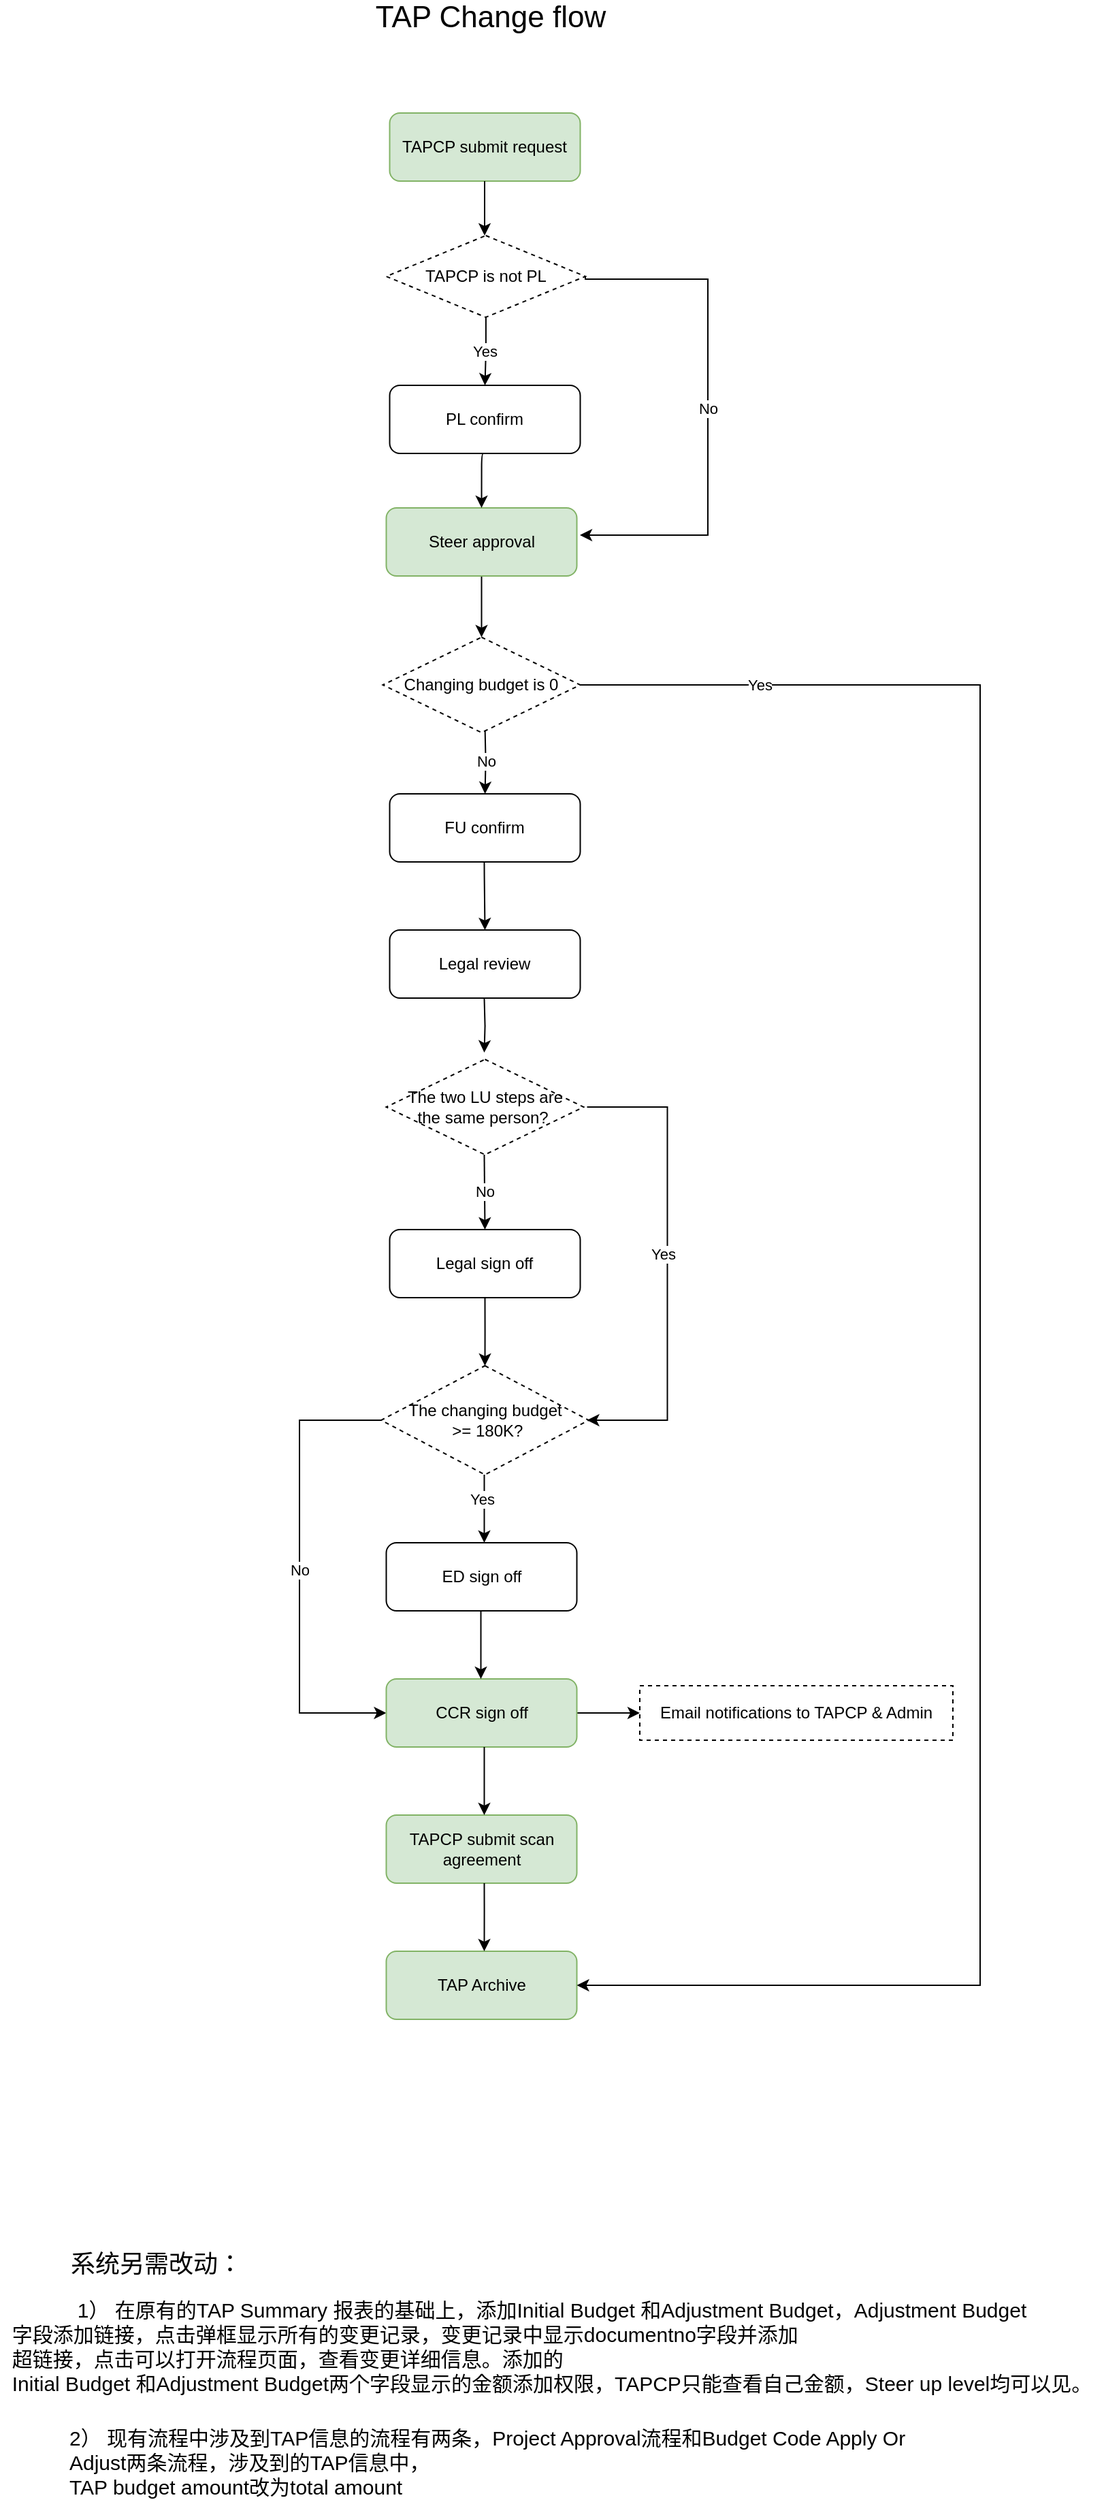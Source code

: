 <mxfile version="13.9.2" type="github">
  <diagram id="7MoNXVCcNUYNwAY7rI64" name="Page-1">
    <mxGraphModel dx="1186" dy="796" grid="1" gridSize="10" guides="1" tooltips="1" connect="1" arrows="1" fold="1" page="1" pageScale="1" pageWidth="827" pageHeight="1169" math="0" shadow="0">
      <root>
        <mxCell id="0" />
        <mxCell id="1" parent="0" />
        <mxCell id="ThxzhjDylVs6adALKP7m-2" value="TAPCP submit request" style="rounded=1;whiteSpace=wrap;html=1;fillColor=#d5e8d4;strokeColor=#82b366;" parent="1" vertex="1">
          <mxGeometry x="316.25" y="130" width="140" height="50" as="geometry" />
        </mxCell>
        <mxCell id="ThxzhjDylVs6adALKP7m-6" value="No" style="edgeStyle=orthogonalEdgeStyle;rounded=0;orthogonalLoop=1;jettySize=auto;html=1;" parent="1" target="ThxzhjDylVs6adALKP7m-5" edge="1">
          <mxGeometry relative="1" as="geometry">
            <mxPoint x="386.25" y="580" as="sourcePoint" />
          </mxGeometry>
        </mxCell>
        <mxCell id="jpl5n9HmJh5xn0HnWr5r-12" style="edgeStyle=orthogonalEdgeStyle;rounded=0;orthogonalLoop=1;jettySize=auto;html=1;entryX=0.5;entryY=0;entryDx=0;entryDy=0;" edge="1" parent="1" source="ThxzhjDylVs6adALKP7m-4" target="jpl5n9HmJh5xn0HnWr5r-10">
          <mxGeometry relative="1" as="geometry" />
        </mxCell>
        <mxCell id="ThxzhjDylVs6adALKP7m-4" value="Steer approval" style="rounded=1;whiteSpace=wrap;html=1;fillColor=#d5e8d4;strokeColor=#82b366;" parent="1" vertex="1">
          <mxGeometry x="313.75" y="420" width="140" height="50" as="geometry" />
        </mxCell>
        <mxCell id="ThxzhjDylVs6adALKP7m-5" value="FU confirm" style="rounded=1;whiteSpace=wrap;html=1;" parent="1" vertex="1">
          <mxGeometry x="316.25" y="630" width="140" height="50" as="geometry" />
        </mxCell>
        <mxCell id="ThxzhjDylVs6adALKP7m-7" value="Legal review" style="rounded=1;whiteSpace=wrap;html=1;" parent="1" vertex="1">
          <mxGeometry x="316.25" y="730" width="140" height="50" as="geometry" />
        </mxCell>
        <mxCell id="ThxzhjDylVs6adALKP7m-9" value="Legal sign off" style="rounded=1;whiteSpace=wrap;html=1;" parent="1" vertex="1">
          <mxGeometry x="316.25" y="950" width="140" height="50" as="geometry" />
        </mxCell>
        <mxCell id="ThxzhjDylVs6adALKP7m-11" value="" style="edgeStyle=orthogonalEdgeStyle;rounded=0;orthogonalLoop=1;jettySize=auto;html=1;" parent="1" edge="1">
          <mxGeometry relative="1" as="geometry">
            <mxPoint x="385.75" y="680" as="sourcePoint" />
            <mxPoint x="386.25" y="730" as="targetPoint" />
            <Array as="points">
              <mxPoint x="386.25" y="690" />
              <mxPoint x="386.25" y="690" />
            </Array>
          </mxGeometry>
        </mxCell>
        <mxCell id="ThxzhjDylVs6adALKP7m-14" value="" style="edgeStyle=orthogonalEdgeStyle;rounded=0;orthogonalLoop=1;jettySize=auto;html=1;exitX=0.5;exitY=1;exitDx=0;exitDy=0;" parent="1" source="ThxzhjDylVs6adALKP7m-9" edge="1">
          <mxGeometry relative="1" as="geometry">
            <mxPoint x="385.75" y="1030" as="sourcePoint" />
            <mxPoint x="386.25" y="1050" as="targetPoint" />
            <Array as="points" />
          </mxGeometry>
        </mxCell>
        <mxCell id="ThxzhjDylVs6adALKP7m-20" value="" style="edgeStyle=orthogonalEdgeStyle;rounded=0;orthogonalLoop=1;jettySize=auto;html=1;" parent="1" edge="1">
          <mxGeometry relative="1" as="geometry">
            <mxPoint x="385.75" y="780" as="sourcePoint" />
            <mxPoint x="385.75" y="820" as="targetPoint" />
          </mxGeometry>
        </mxCell>
        <mxCell id="ThxzhjDylVs6adALKP7m-21" value="&lt;span&gt;The two LU steps are &lt;br&gt;the same person?&amp;nbsp;&lt;/span&gt;" style="rhombus;whiteSpace=wrap;html=1;dashed=1;" parent="1" vertex="1">
          <mxGeometry x="313.75" y="825" width="145" height="70" as="geometry" />
        </mxCell>
        <mxCell id="ThxzhjDylVs6adALKP7m-24" value="No" style="edgeStyle=orthogonalEdgeStyle;rounded=0;orthogonalLoop=1;jettySize=auto;html=1;entryX=0.5;entryY=0;entryDx=0;entryDy=0;" parent="1" target="ThxzhjDylVs6adALKP7m-9" edge="1">
          <mxGeometry relative="1" as="geometry">
            <mxPoint x="385.75" y="895" as="sourcePoint" />
            <mxPoint x="385.75" y="935" as="targetPoint" />
          </mxGeometry>
        </mxCell>
        <mxCell id="jpl5n9HmJh5xn0HnWr5r-16" value="No" style="edgeStyle=orthogonalEdgeStyle;rounded=0;orthogonalLoop=1;jettySize=auto;html=1;entryX=0;entryY=0.5;entryDx=0;entryDy=0;exitX=0;exitY=0.5;exitDx=0;exitDy=0;" edge="1" parent="1" source="ThxzhjDylVs6adALKP7m-28" target="ThxzhjDylVs6adALKP7m-36">
          <mxGeometry relative="1" as="geometry">
            <mxPoint x="200" y="1260" as="targetPoint" />
            <mxPoint x="300" y="1100" as="sourcePoint" />
            <Array as="points">
              <mxPoint x="250" y="1090" />
              <mxPoint x="250" y="1305" />
            </Array>
          </mxGeometry>
        </mxCell>
        <mxCell id="ThxzhjDylVs6adALKP7m-28" value="The changing budget&lt;br&gt;&amp;nbsp;&amp;gt;= 180K?" style="rhombus;whiteSpace=wrap;html=1;dashed=1;" parent="1" vertex="1">
          <mxGeometry x="310" y="1050" width="152.5" height="80" as="geometry" />
        </mxCell>
        <mxCell id="ThxzhjDylVs6adALKP7m-29" value="" style="edgeStyle=orthogonalEdgeStyle;rounded=0;orthogonalLoop=1;jettySize=auto;html=1;exitX=0.5;exitY=1;exitDx=0;exitDy=0;" parent="1" edge="1">
          <mxGeometry relative="1" as="geometry">
            <mxPoint x="385.75" y="1130" as="sourcePoint" />
            <mxPoint x="385.75" y="1180" as="targetPoint" />
            <Array as="points" />
          </mxGeometry>
        </mxCell>
        <mxCell id="ThxzhjDylVs6adALKP7m-35" value="Yes" style="edgeLabel;html=1;align=center;verticalAlign=middle;resizable=0;points=[];" parent="ThxzhjDylVs6adALKP7m-29" vertex="1" connectable="0">
          <mxGeometry x="-0.28" y="-2" relative="1" as="geometry">
            <mxPoint as="offset" />
          </mxGeometry>
        </mxCell>
        <mxCell id="ThxzhjDylVs6adALKP7m-30" value="ED sign off" style="rounded=1;whiteSpace=wrap;html=1;" parent="1" vertex="1">
          <mxGeometry x="313.75" y="1180" width="140" height="50" as="geometry" />
        </mxCell>
        <mxCell id="ThxzhjDylVs6adALKP7m-31" value="" style="edgeStyle=orthogonalEdgeStyle;rounded=0;orthogonalLoop=1;jettySize=auto;html=1;exitX=1;exitY=0.5;exitDx=0;exitDy=0;" parent="1" edge="1">
          <mxGeometry relative="1" as="geometry">
            <mxPoint x="461.25" y="860" as="sourcePoint" />
            <mxPoint x="461.25" y="1090" as="targetPoint" />
            <Array as="points">
              <mxPoint x="520.25" y="860" />
              <mxPoint x="520.25" y="1090" />
            </Array>
          </mxGeometry>
        </mxCell>
        <mxCell id="ThxzhjDylVs6adALKP7m-32" value="Yes" style="edgeLabel;html=1;align=center;verticalAlign=middle;resizable=0;points=[];" parent="ThxzhjDylVs6adALKP7m-31" vertex="1" connectable="0">
          <mxGeometry x="-0.044" y="-4" relative="1" as="geometry">
            <mxPoint as="offset" />
          </mxGeometry>
        </mxCell>
        <mxCell id="ThxzhjDylVs6adALKP7m-41" style="edgeStyle=orthogonalEdgeStyle;rounded=0;orthogonalLoop=1;jettySize=auto;html=1;exitX=1;exitY=0.5;exitDx=0;exitDy=0;entryX=0;entryY=0.5;entryDx=0;entryDy=0;" parent="1" source="ThxzhjDylVs6adALKP7m-36" target="ThxzhjDylVs6adALKP7m-38" edge="1">
          <mxGeometry relative="1" as="geometry" />
        </mxCell>
        <mxCell id="ThxzhjDylVs6adALKP7m-36" value="CCR sign off" style="rounded=1;whiteSpace=wrap;html=1;fillColor=#d5e8d4;strokeColor=#82b366;" parent="1" vertex="1">
          <mxGeometry x="313.75" y="1280" width="140" height="50" as="geometry" />
        </mxCell>
        <mxCell id="ThxzhjDylVs6adALKP7m-37" value="" style="edgeStyle=orthogonalEdgeStyle;rounded=0;orthogonalLoop=1;jettySize=auto;html=1;exitX=0.5;exitY=1;exitDx=0;exitDy=0;" parent="1" edge="1">
          <mxGeometry relative="1" as="geometry">
            <mxPoint x="383.25" y="1230" as="sourcePoint" />
            <mxPoint x="383.25" y="1280" as="targetPoint" />
            <Array as="points" />
          </mxGeometry>
        </mxCell>
        <mxCell id="ThxzhjDylVs6adALKP7m-38" value="Email notifications to TAPCP &amp;amp; Admin" style="html=1;whiteSpace=wrap;container=1;recursiveResize=0;collapsible=0;dashed=1;" parent="1" vertex="1">
          <mxGeometry x="500" y="1285" width="230" height="40" as="geometry" />
        </mxCell>
        <mxCell id="ThxzhjDylVs6adALKP7m-42" value="TAP Archive" style="rounded=1;whiteSpace=wrap;html=1;fillColor=#d5e8d4;strokeColor=#82b366;" parent="1" vertex="1">
          <mxGeometry x="313.75" y="1480" width="140" height="50" as="geometry" />
        </mxCell>
        <mxCell id="ThxzhjDylVs6adALKP7m-43" value="TAPCP submit scan agreement" style="rounded=1;whiteSpace=wrap;html=1;fillColor=#d5e8d4;strokeColor=#82b366;" parent="1" vertex="1">
          <mxGeometry x="313.75" y="1380" width="140" height="50" as="geometry" />
        </mxCell>
        <mxCell id="ThxzhjDylVs6adALKP7m-44" value="" style="edgeStyle=orthogonalEdgeStyle;rounded=0;orthogonalLoop=1;jettySize=auto;html=1;exitX=0.5;exitY=1;exitDx=0;exitDy=0;" parent="1" edge="1">
          <mxGeometry relative="1" as="geometry">
            <mxPoint x="385.75" y="1330" as="sourcePoint" />
            <mxPoint x="385.75" y="1380" as="targetPoint" />
            <Array as="points" />
          </mxGeometry>
        </mxCell>
        <mxCell id="ThxzhjDylVs6adALKP7m-45" value="" style="edgeStyle=orthogonalEdgeStyle;rounded=0;orthogonalLoop=1;jettySize=auto;html=1;exitX=0.5;exitY=1;exitDx=0;exitDy=0;" parent="1" edge="1">
          <mxGeometry relative="1" as="geometry">
            <mxPoint x="385.75" y="1430" as="sourcePoint" />
            <mxPoint x="385.75" y="1480" as="targetPoint" />
            <Array as="points">
              <mxPoint x="385.5" y="1450" />
              <mxPoint x="385.5" y="1450" />
            </Array>
          </mxGeometry>
        </mxCell>
        <mxCell id="ThxzhjDylVs6adALKP7m-46" value="&lt;font style=&quot;font-size: 22px&quot;&gt;TAP Change flow&lt;/font&gt;" style="text;html=1;align=center;verticalAlign=middle;resizable=0;points=[];autosize=1;" parent="1" vertex="1">
          <mxGeometry x="300" y="50" width="180" height="20" as="geometry" />
        </mxCell>
        <mxCell id="ThxzhjDylVs6adALKP7m-47" value="&lt;font style=&quot;font-size: 18px&quot;&gt;系统另需改动：&lt;/font&gt;" style="text;html=1;align=left;verticalAlign=middle;resizable=0;points=[];autosize=1;" parent="1" vertex="1">
          <mxGeometry x="80" y="1700" width="140" height="20" as="geometry" />
        </mxCell>
        <mxCell id="ThxzhjDylVs6adALKP7m-48" value="&lt;font style=&quot;font-size: 15px&quot;&gt;&lt;span style=&quot;text-align: left&quot;&gt;1）&amp;nbsp;&lt;/span&gt;&lt;span style=&quot;text-align: left&quot;&gt;在原有的TAP Summary 报表的基础上，添加Initial Budget 和Adjustment Budget，&lt;/span&gt;&lt;span style=&quot;text-align: left&quot;&gt;Adjustment Budget&lt;/span&gt;&lt;/font&gt;&lt;div style=&quot;text-align: left ; font-size: 15px&quot;&gt;&lt;font style=&quot;font-size: 15px&quot;&gt;字段添加链接，点击弹框显示所有的变更记录，变更记录中显示documentno字段并添加&lt;/font&gt;&lt;/div&gt;&lt;div style=&quot;text-align: left ; font-size: 15px&quot;&gt;&lt;font style=&quot;font-size: 15px&quot;&gt;超链接，点击可以打开流程页面，查看变更详细信息。添加的&lt;/font&gt;&lt;/div&gt;&lt;font style=&quot;font-size: 15px&quot;&gt;&lt;span style=&quot;text-align: left&quot;&gt;Initial Budget 和Adjustment Budget&lt;/span&gt;&lt;span style=&quot;text-align: left&quot;&gt;两个字段显示的金额添加权限，TAPCP只能查看自己金额，Steer up level均可以见。&lt;/span&gt;&lt;/font&gt;" style="text;html=1;align=center;verticalAlign=middle;resizable=0;points=[];autosize=1;" parent="1" vertex="1">
          <mxGeometry x="30" y="1740" width="810" height="60" as="geometry" />
        </mxCell>
        <mxCell id="ThxzhjDylVs6adALKP7m-49" value="&lt;font style=&quot;font-size: 15px&quot;&gt;&lt;span&gt;2） &lt;/span&gt;&lt;/font&gt;&lt;span style=&quot;font-size: 15px&quot;&gt;现有流程中涉及到TAP信息的流程有两条，Project Approval流程和Budget Code Apply Or&lt;/span&gt;&lt;div&gt;&lt;span style=&quot;font-size: 15px&quot;&gt;Adjust两条流程，涉及到的TAP信息中，&lt;/span&gt;&lt;/div&gt;&lt;span style=&quot;font-size: 15px&quot;&gt;TAP budget amount改为total amount&lt;/span&gt;" style="text;html=1;align=left;verticalAlign=middle;resizable=0;points=[];autosize=1;" parent="1" vertex="1">
          <mxGeometry x="78.75" y="1830" width="630" height="50" as="geometry" />
        </mxCell>
        <mxCell id="jpl5n9HmJh5xn0HnWr5r-2" value="" style="edgeStyle=segmentEdgeStyle;endArrow=classic;html=1;entryX=0.5;entryY=0;entryDx=0;entryDy=0;exitX=0.5;exitY=1;exitDx=0;exitDy=0;" edge="1" parent="1" source="jpl5n9HmJh5xn0HnWr5r-6">
          <mxGeometry width="50" height="50" relative="1" as="geometry">
            <mxPoint x="384" y="400" as="sourcePoint" />
            <mxPoint x="383.75" y="420" as="targetPoint" />
            <Array as="points">
              <mxPoint x="384" y="380" />
            </Array>
          </mxGeometry>
        </mxCell>
        <mxCell id="jpl5n9HmJh5xn0HnWr5r-7" value="Yes" style="edgeStyle=orthogonalEdgeStyle;rounded=0;orthogonalLoop=1;jettySize=auto;html=1;entryX=0.5;entryY=0;entryDx=0;entryDy=0;" edge="1" parent="1" source="jpl5n9HmJh5xn0HnWr5r-3" target="jpl5n9HmJh5xn0HnWr5r-6">
          <mxGeometry relative="1" as="geometry" />
        </mxCell>
        <mxCell id="jpl5n9HmJh5xn0HnWr5r-8" value="No" style="edgeStyle=orthogonalEdgeStyle;rounded=0;orthogonalLoop=1;jettySize=auto;html=1;exitX=1;exitY=0.5;exitDx=0;exitDy=0;" edge="1" parent="1" source="jpl5n9HmJh5xn0HnWr5r-3">
          <mxGeometry relative="1" as="geometry">
            <mxPoint x="456" y="240" as="sourcePoint" />
            <mxPoint x="456" y="440" as="targetPoint" />
            <Array as="points">
              <mxPoint x="460" y="252" />
              <mxPoint x="550" y="252" />
              <mxPoint x="550" y="440" />
              <mxPoint x="456" y="440" />
            </Array>
          </mxGeometry>
        </mxCell>
        <mxCell id="jpl5n9HmJh5xn0HnWr5r-3" value="TAPCP is not PL" style="rhombus;whiteSpace=wrap;html=1;dashed=1;" vertex="1" parent="1">
          <mxGeometry x="313.75" y="220" width="146.25" height="60" as="geometry" />
        </mxCell>
        <mxCell id="jpl5n9HmJh5xn0HnWr5r-5" value="" style="edgeStyle=segmentEdgeStyle;endArrow=classic;html=1;" edge="1" parent="1">
          <mxGeometry width="50" height="50" relative="1" as="geometry">
            <mxPoint x="386" y="180" as="sourcePoint" />
            <mxPoint x="386" y="220" as="targetPoint" />
          </mxGeometry>
        </mxCell>
        <mxCell id="jpl5n9HmJh5xn0HnWr5r-6" value="PL confirm" style="rounded=1;whiteSpace=wrap;html=1;" vertex="1" parent="1">
          <mxGeometry x="316.25" y="330" width="140" height="50" as="geometry" />
        </mxCell>
        <mxCell id="jpl5n9HmJh5xn0HnWr5r-14" style="edgeStyle=orthogonalEdgeStyle;rounded=0;orthogonalLoop=1;jettySize=auto;html=1;exitX=1;exitY=0.5;exitDx=0;exitDy=0;entryX=1;entryY=0.5;entryDx=0;entryDy=0;" edge="1" parent="1" source="jpl5n9HmJh5xn0HnWr5r-10" target="ThxzhjDylVs6adALKP7m-42">
          <mxGeometry relative="1" as="geometry">
            <mxPoint x="456" y="1500" as="targetPoint" />
            <Array as="points">
              <mxPoint x="750" y="550" />
              <mxPoint x="750" y="1505" />
            </Array>
          </mxGeometry>
        </mxCell>
        <mxCell id="jpl5n9HmJh5xn0HnWr5r-15" value="Yes" style="edgeLabel;html=1;align=center;verticalAlign=middle;resizable=0;points=[];" vertex="1" connectable="0" parent="jpl5n9HmJh5xn0HnWr5r-14">
          <mxGeometry x="-0.83" relative="1" as="geometry">
            <mxPoint as="offset" />
          </mxGeometry>
        </mxCell>
        <mxCell id="jpl5n9HmJh5xn0HnWr5r-10" value="Changing budget is 0" style="rhombus;whiteSpace=wrap;html=1;dashed=1;" vertex="1" parent="1">
          <mxGeometry x="311.25" y="515" width="145" height="70" as="geometry" />
        </mxCell>
      </root>
    </mxGraphModel>
  </diagram>
</mxfile>

